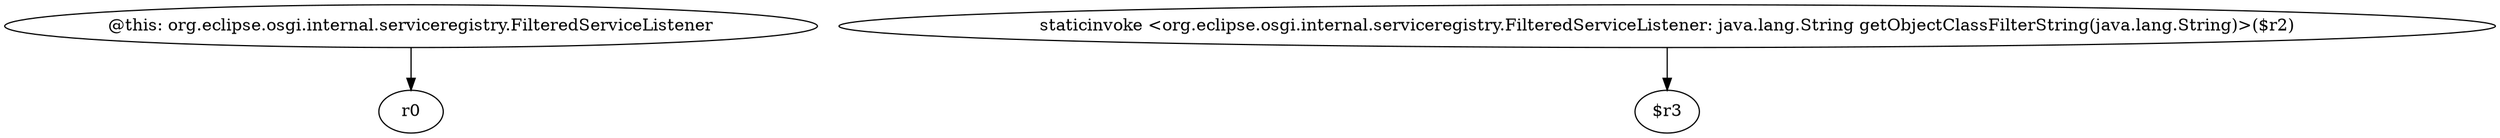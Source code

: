 digraph g {
0[label="@this: org.eclipse.osgi.internal.serviceregistry.FilteredServiceListener"]
1[label="r0"]
0->1[label=""]
2[label="staticinvoke <org.eclipse.osgi.internal.serviceregistry.FilteredServiceListener: java.lang.String getObjectClassFilterString(java.lang.String)>($r2)"]
3[label="$r3"]
2->3[label=""]
}